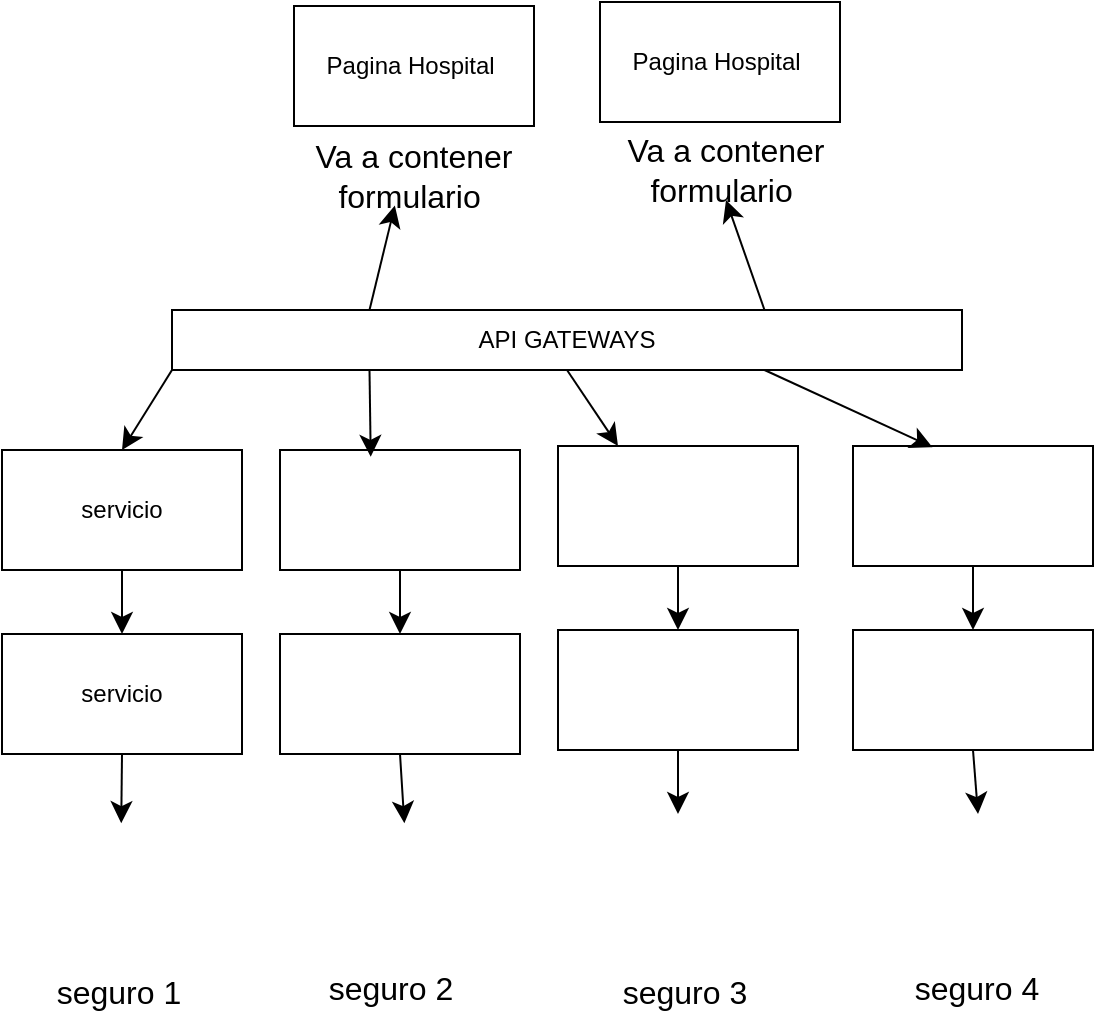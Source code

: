<mxfile version="24.7.12">
  <diagram name="Página-1" id="045H3mA9oEVvwmz6-Gbw">
    <mxGraphModel dx="1050" dy="1007" grid="0" gridSize="10" guides="1" tooltips="1" connect="1" arrows="1" fold="1" page="0" pageScale="1" pageWidth="827" pageHeight="1169" math="0" shadow="0">
      <root>
        <mxCell id="0" />
        <mxCell id="1" parent="0" />
        <mxCell id="pSAh_Kg5jn-42FS_2-qk-1" value="Pagina Hospital&amp;nbsp;" style="rounded=0;whiteSpace=wrap;html=1;" vertex="1" parent="1">
          <mxGeometry x="178" y="-85" width="120" height="60" as="geometry" />
        </mxCell>
        <mxCell id="pSAh_Kg5jn-42FS_2-qk-2" value="Va a contener formulario&amp;nbsp;" style="text;html=1;align=center;verticalAlign=middle;whiteSpace=wrap;rounded=0;fontSize=16;" vertex="1" parent="1">
          <mxGeometry x="181" y="-15" width="114" height="30" as="geometry" />
        </mxCell>
        <mxCell id="pSAh_Kg5jn-42FS_2-qk-4" value="" style="shape=image;html=1;verticalAlign=top;verticalLabelPosition=bottom;labelBackgroundColor=#ffffff;imageAspect=0;aspect=fixed;image=https://cdn0.iconfinder.com/data/icons/evericons-24px-vol-2/24/database-128.png" vertex="1" parent="1">
          <mxGeometry x="47" y="319" width="74" height="74" as="geometry" />
        </mxCell>
        <mxCell id="pSAh_Kg5jn-42FS_2-qk-5" value="" style="shape=image;html=1;verticalAlign=top;verticalLabelPosition=bottom;labelBackgroundColor=#ffffff;imageAspect=0;aspect=fixed;image=https://cdn0.iconfinder.com/data/icons/evericons-24px-vol-2/24/database-128.png" vertex="1" parent="1">
          <mxGeometry x="189" y="319" width="74" height="74" as="geometry" />
        </mxCell>
        <mxCell id="pSAh_Kg5jn-42FS_2-qk-6" value="" style="shape=image;html=1;verticalAlign=top;verticalLabelPosition=bottom;labelBackgroundColor=#ffffff;imageAspect=0;aspect=fixed;image=https://cdn0.iconfinder.com/data/icons/evericons-24px-vol-2/24/database-128.png" vertex="1" parent="1">
          <mxGeometry x="333" y="319" width="74" height="74" as="geometry" />
        </mxCell>
        <mxCell id="pSAh_Kg5jn-42FS_2-qk-7" value="" style="shape=image;html=1;verticalAlign=top;verticalLabelPosition=bottom;labelBackgroundColor=#ffffff;imageAspect=0;aspect=fixed;image=https://cdn0.iconfinder.com/data/icons/evericons-24px-vol-2/24/database-128.png" vertex="1" parent="1">
          <mxGeometry x="483" y="319" width="74" height="74" as="geometry" />
        </mxCell>
        <mxCell id="pSAh_Kg5jn-42FS_2-qk-24" style="edgeStyle=none;curved=1;rounded=0;orthogonalLoop=1;jettySize=auto;html=1;exitX=0;exitY=1;exitDx=0;exitDy=0;entryX=0.5;entryY=0;entryDx=0;entryDy=0;fontSize=12;startSize=8;endSize=8;" edge="1" parent="1" source="pSAh_Kg5jn-42FS_2-qk-8" target="pSAh_Kg5jn-42FS_2-qk-12">
          <mxGeometry relative="1" as="geometry" />
        </mxCell>
        <mxCell id="pSAh_Kg5jn-42FS_2-qk-26" style="edgeStyle=none;curved=1;rounded=0;orthogonalLoop=1;jettySize=auto;html=1;exitX=0.5;exitY=1;exitDx=0;exitDy=0;entryX=0.25;entryY=0;entryDx=0;entryDy=0;fontSize=12;startSize=8;endSize=8;" edge="1" parent="1" source="pSAh_Kg5jn-42FS_2-qk-8" target="pSAh_Kg5jn-42FS_2-qk-15">
          <mxGeometry relative="1" as="geometry" />
        </mxCell>
        <mxCell id="pSAh_Kg5jn-42FS_2-qk-33" style="edgeStyle=none;curved=1;rounded=0;orthogonalLoop=1;jettySize=auto;html=1;exitX=0.75;exitY=0;exitDx=0;exitDy=0;entryX=0.5;entryY=1;entryDx=0;entryDy=0;fontSize=12;startSize=8;endSize=8;" edge="1" parent="1" source="pSAh_Kg5jn-42FS_2-qk-8" target="pSAh_Kg5jn-42FS_2-qk-10">
          <mxGeometry relative="1" as="geometry" />
        </mxCell>
        <mxCell id="pSAh_Kg5jn-42FS_2-qk-8" value="API GATEWAYS" style="rounded=0;whiteSpace=wrap;html=1;" vertex="1" parent="1">
          <mxGeometry x="117" y="67" width="395" height="30" as="geometry" />
        </mxCell>
        <mxCell id="pSAh_Kg5jn-42FS_2-qk-9" value="Pagina Hospital&amp;nbsp;" style="rounded=0;whiteSpace=wrap;html=1;" vertex="1" parent="1">
          <mxGeometry x="331" y="-87" width="120" height="60" as="geometry" />
        </mxCell>
        <mxCell id="pSAh_Kg5jn-42FS_2-qk-10" value="Va a contener formulario&amp;nbsp;" style="text;html=1;align=center;verticalAlign=middle;whiteSpace=wrap;rounded=0;fontSize=16;" vertex="1" parent="1">
          <mxGeometry x="337" y="-18" width="114" height="30" as="geometry" />
        </mxCell>
        <mxCell id="pSAh_Kg5jn-42FS_2-qk-28" style="edgeStyle=none;curved=1;rounded=0;orthogonalLoop=1;jettySize=auto;html=1;exitX=0.5;exitY=1;exitDx=0;exitDy=0;entryX=0.5;entryY=0;entryDx=0;entryDy=0;fontSize=12;startSize=8;endSize=8;" edge="1" parent="1" source="pSAh_Kg5jn-42FS_2-qk-12" target="pSAh_Kg5jn-42FS_2-qk-17">
          <mxGeometry relative="1" as="geometry" />
        </mxCell>
        <mxCell id="pSAh_Kg5jn-42FS_2-qk-12" value="servicio" style="rounded=0;whiteSpace=wrap;html=1;" vertex="1" parent="1">
          <mxGeometry x="32" y="137" width="120" height="60" as="geometry" />
        </mxCell>
        <mxCell id="pSAh_Kg5jn-42FS_2-qk-29" style="edgeStyle=none;curved=1;rounded=0;orthogonalLoop=1;jettySize=auto;html=1;exitX=0.5;exitY=1;exitDx=0;exitDy=0;entryX=0.5;entryY=0;entryDx=0;entryDy=0;fontSize=12;startSize=8;endSize=8;" edge="1" parent="1" source="pSAh_Kg5jn-42FS_2-qk-13" target="pSAh_Kg5jn-42FS_2-qk-18">
          <mxGeometry relative="1" as="geometry" />
        </mxCell>
        <mxCell id="pSAh_Kg5jn-42FS_2-qk-13" value="" style="rounded=0;whiteSpace=wrap;html=1;" vertex="1" parent="1">
          <mxGeometry x="171" y="137" width="120" height="60" as="geometry" />
        </mxCell>
        <mxCell id="pSAh_Kg5jn-42FS_2-qk-30" style="edgeStyle=none;curved=1;rounded=0;orthogonalLoop=1;jettySize=auto;html=1;exitX=0.5;exitY=1;exitDx=0;exitDy=0;entryX=0.5;entryY=0;entryDx=0;entryDy=0;fontSize=12;startSize=8;endSize=8;" edge="1" parent="1" source="pSAh_Kg5jn-42FS_2-qk-15" target="pSAh_Kg5jn-42FS_2-qk-19">
          <mxGeometry relative="1" as="geometry" />
        </mxCell>
        <mxCell id="pSAh_Kg5jn-42FS_2-qk-15" value="" style="rounded=0;whiteSpace=wrap;html=1;" vertex="1" parent="1">
          <mxGeometry x="310" y="135" width="120" height="60" as="geometry" />
        </mxCell>
        <mxCell id="pSAh_Kg5jn-42FS_2-qk-31" style="edgeStyle=none;curved=1;rounded=0;orthogonalLoop=1;jettySize=auto;html=1;exitX=0.5;exitY=1;exitDx=0;exitDy=0;entryX=0.5;entryY=0;entryDx=0;entryDy=0;fontSize=12;startSize=8;endSize=8;" edge="1" parent="1" source="pSAh_Kg5jn-42FS_2-qk-16" target="pSAh_Kg5jn-42FS_2-qk-20">
          <mxGeometry relative="1" as="geometry" />
        </mxCell>
        <mxCell id="pSAh_Kg5jn-42FS_2-qk-16" value="" style="rounded=0;whiteSpace=wrap;html=1;" vertex="1" parent="1">
          <mxGeometry x="457.5" y="135" width="120" height="60" as="geometry" />
        </mxCell>
        <mxCell id="pSAh_Kg5jn-42FS_2-qk-17" value="servicio" style="rounded=0;whiteSpace=wrap;html=1;" vertex="1" parent="1">
          <mxGeometry x="32" y="229" width="120" height="60" as="geometry" />
        </mxCell>
        <mxCell id="pSAh_Kg5jn-42FS_2-qk-18" value="" style="rounded=0;whiteSpace=wrap;html=1;" vertex="1" parent="1">
          <mxGeometry x="171" y="229" width="120" height="60" as="geometry" />
        </mxCell>
        <mxCell id="pSAh_Kg5jn-42FS_2-qk-36" style="edgeStyle=none;curved=1;rounded=0;orthogonalLoop=1;jettySize=auto;html=1;exitX=0.5;exitY=1;exitDx=0;exitDy=0;entryX=0.5;entryY=0;entryDx=0;entryDy=0;fontSize=12;startSize=8;endSize=8;" edge="1" parent="1" source="pSAh_Kg5jn-42FS_2-qk-19" target="pSAh_Kg5jn-42FS_2-qk-6">
          <mxGeometry relative="1" as="geometry" />
        </mxCell>
        <mxCell id="pSAh_Kg5jn-42FS_2-qk-19" value="" style="rounded=0;whiteSpace=wrap;html=1;" vertex="1" parent="1">
          <mxGeometry x="310" y="227" width="120" height="60" as="geometry" />
        </mxCell>
        <mxCell id="pSAh_Kg5jn-42FS_2-qk-37" style="edgeStyle=none;curved=1;rounded=0;orthogonalLoop=1;jettySize=auto;html=1;exitX=0.5;exitY=1;exitDx=0;exitDy=0;entryX=0.5;entryY=0;entryDx=0;entryDy=0;fontSize=12;startSize=8;endSize=8;" edge="1" parent="1" source="pSAh_Kg5jn-42FS_2-qk-20" target="pSAh_Kg5jn-42FS_2-qk-7">
          <mxGeometry relative="1" as="geometry" />
        </mxCell>
        <mxCell id="pSAh_Kg5jn-42FS_2-qk-20" value="" style="rounded=0;whiteSpace=wrap;html=1;" vertex="1" parent="1">
          <mxGeometry x="457.5" y="227" width="120" height="60" as="geometry" />
        </mxCell>
        <mxCell id="pSAh_Kg5jn-42FS_2-qk-25" style="edgeStyle=none;curved=1;rounded=0;orthogonalLoop=1;jettySize=auto;html=1;exitX=0.25;exitY=1;exitDx=0;exitDy=0;entryX=0.378;entryY=0.057;entryDx=0;entryDy=0;entryPerimeter=0;fontSize=12;startSize=8;endSize=8;" edge="1" parent="1" source="pSAh_Kg5jn-42FS_2-qk-8" target="pSAh_Kg5jn-42FS_2-qk-13">
          <mxGeometry relative="1" as="geometry" />
        </mxCell>
        <mxCell id="pSAh_Kg5jn-42FS_2-qk-27" style="edgeStyle=none;curved=1;rounded=0;orthogonalLoop=1;jettySize=auto;html=1;exitX=0.75;exitY=1;exitDx=0;exitDy=0;entryX=0.331;entryY=0.01;entryDx=0;entryDy=0;entryPerimeter=0;fontSize=12;startSize=8;endSize=8;" edge="1" parent="1" source="pSAh_Kg5jn-42FS_2-qk-8" target="pSAh_Kg5jn-42FS_2-qk-16">
          <mxGeometry relative="1" as="geometry" />
        </mxCell>
        <mxCell id="pSAh_Kg5jn-42FS_2-qk-32" style="edgeStyle=none;curved=1;rounded=0;orthogonalLoop=1;jettySize=auto;html=1;exitX=0.25;exitY=0;exitDx=0;exitDy=0;entryX=0.416;entryY=0.993;entryDx=0;entryDy=0;entryPerimeter=0;fontSize=12;startSize=8;endSize=8;" edge="1" parent="1" source="pSAh_Kg5jn-42FS_2-qk-8" target="pSAh_Kg5jn-42FS_2-qk-2">
          <mxGeometry relative="1" as="geometry" />
        </mxCell>
        <mxCell id="pSAh_Kg5jn-42FS_2-qk-34" style="edgeStyle=none;curved=1;rounded=0;orthogonalLoop=1;jettySize=auto;html=1;exitX=0.5;exitY=1;exitDx=0;exitDy=0;entryX=0.603;entryY=0.062;entryDx=0;entryDy=0;entryPerimeter=0;fontSize=12;startSize=8;endSize=8;" edge="1" parent="1" source="pSAh_Kg5jn-42FS_2-qk-17" target="pSAh_Kg5jn-42FS_2-qk-4">
          <mxGeometry relative="1" as="geometry" />
        </mxCell>
        <mxCell id="pSAh_Kg5jn-42FS_2-qk-35" style="edgeStyle=none;curved=1;rounded=0;orthogonalLoop=1;jettySize=auto;html=1;exitX=0.5;exitY=1;exitDx=0;exitDy=0;entryX=0.597;entryY=0.062;entryDx=0;entryDy=0;entryPerimeter=0;fontSize=12;startSize=8;endSize=8;" edge="1" parent="1" source="pSAh_Kg5jn-42FS_2-qk-18" target="pSAh_Kg5jn-42FS_2-qk-5">
          <mxGeometry relative="1" as="geometry" />
        </mxCell>
        <mxCell id="pSAh_Kg5jn-42FS_2-qk-38" value="seguro 1" style="text;html=1;align=center;verticalAlign=middle;whiteSpace=wrap;rounded=0;fontSize=16;" vertex="1" parent="1">
          <mxGeometry x="54" y="393" width="73" height="30" as="geometry" />
        </mxCell>
        <mxCell id="pSAh_Kg5jn-42FS_2-qk-39" value="seguro 2" style="text;html=1;align=center;verticalAlign=middle;whiteSpace=wrap;rounded=0;fontSize=16;" vertex="1" parent="1">
          <mxGeometry x="189.5" y="391" width="73" height="30" as="geometry" />
        </mxCell>
        <mxCell id="pSAh_Kg5jn-42FS_2-qk-40" value="seguro 3" style="text;html=1;align=center;verticalAlign=middle;whiteSpace=wrap;rounded=0;fontSize=16;" vertex="1" parent="1">
          <mxGeometry x="337" y="393" width="73" height="30" as="geometry" />
        </mxCell>
        <mxCell id="pSAh_Kg5jn-42FS_2-qk-41" value="seguro 4" style="text;html=1;align=center;verticalAlign=middle;whiteSpace=wrap;rounded=0;fontSize=16;" vertex="1" parent="1">
          <mxGeometry x="483" y="391" width="73" height="30" as="geometry" />
        </mxCell>
      </root>
    </mxGraphModel>
  </diagram>
</mxfile>
